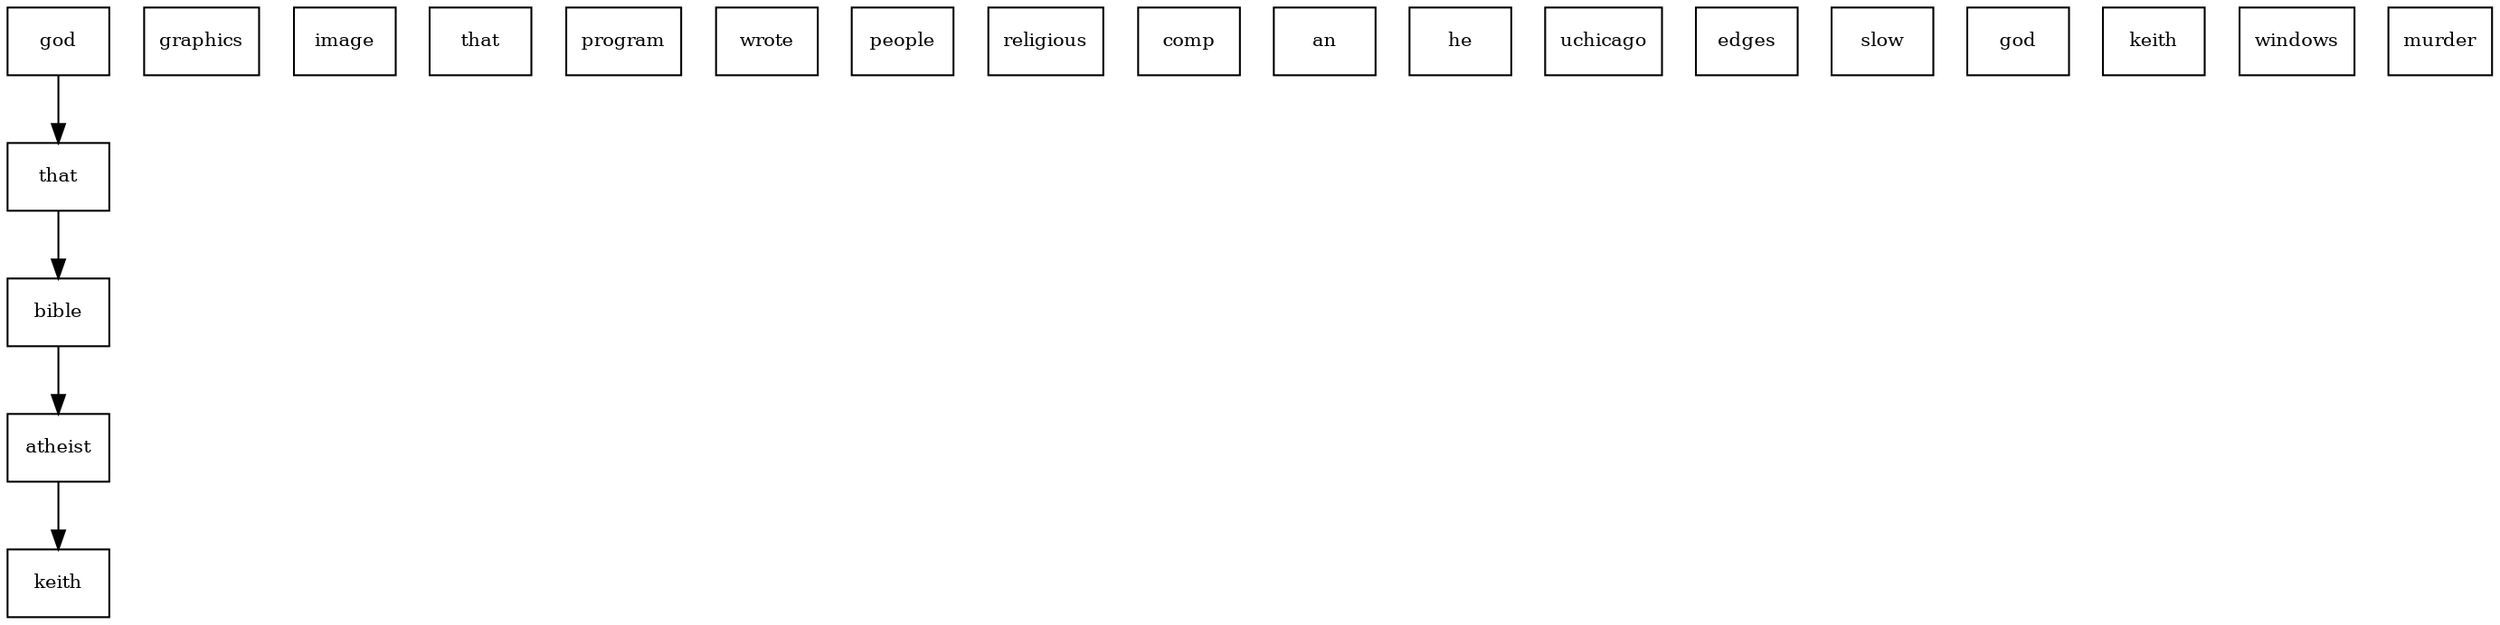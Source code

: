digraph Tree {
    node [fontsize=10, shape=box];
    node0 [label="god"];
    node1 [label="graphics"];
    node2 [label="that"];
    node3 [label="image"];
    node4 [label="that"];
    node5 [label="program"];
    node6 [label="wrote"];
    node7 [label="people"];
    node8 [label="religious"];
    node9 [label="bible"];
    node10 [label="comp"];
    node11 [label="atheist"];
    node12 [label="keith"];
    node13 [label="an"];
    node14 [label="he"];
    node15 [label="uchicago"];
    node16 [label="edges"];
    node17 [label="slow"];
    node18 [label="god"];
    node19 [label="keith"];
    node20 [label="windows"];
    node21 [label="murder"];
    node0 -> node2;
    node2 -> node9;
    node9 -> node11;
    node11 -> node12;
}

